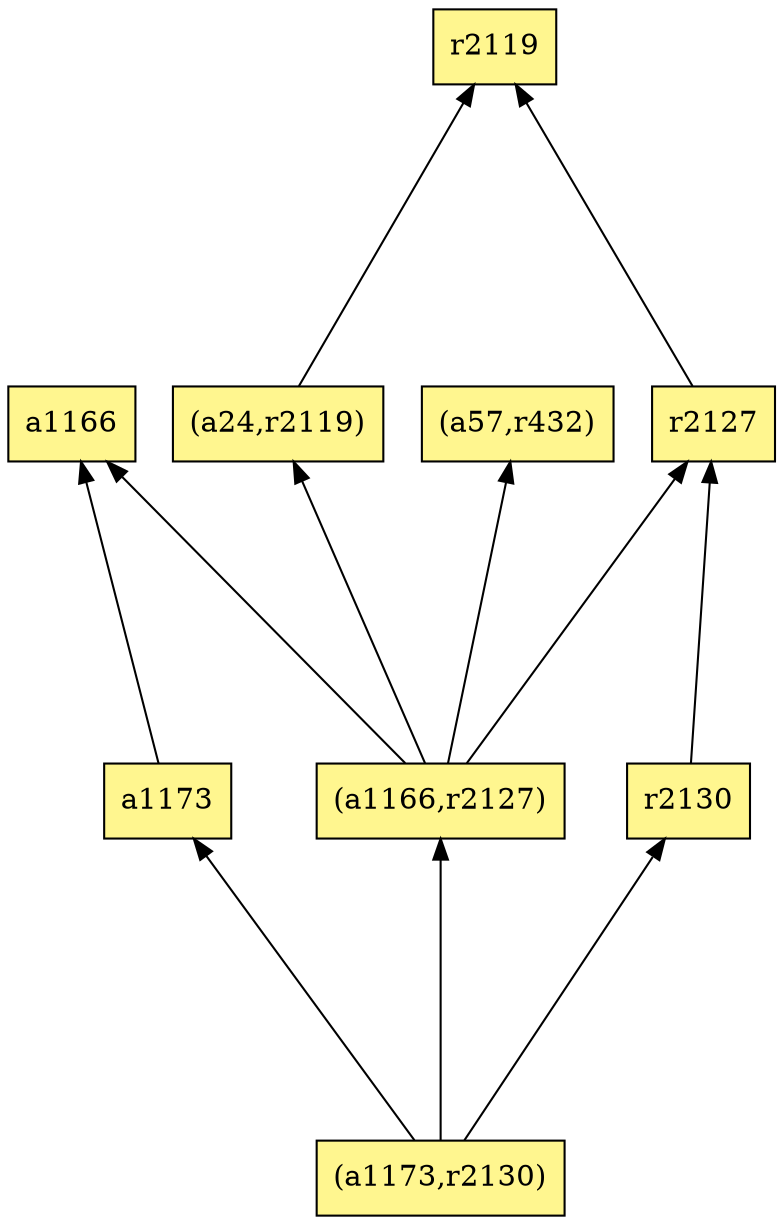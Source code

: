 digraph G {
rankdir=BT;ranksep="2.0";
"a1173" [shape=record,fillcolor=khaki1,style=filled,label="{a1173}"];
"(a24,r2119)" [shape=record,fillcolor=khaki1,style=filled,label="{(a24,r2119)}"];
"(a57,r432)" [shape=record,fillcolor=khaki1,style=filled,label="{(a57,r432)}"];
"r2127" [shape=record,fillcolor=khaki1,style=filled,label="{r2127}"];
"(a1173,r2130)" [shape=record,fillcolor=khaki1,style=filled,label="{(a1173,r2130)}"];
"(a1166,r2127)" [shape=record,fillcolor=khaki1,style=filled,label="{(a1166,r2127)}"];
"a1166" [shape=record,fillcolor=khaki1,style=filled,label="{a1166}"];
"r2119" [shape=record,fillcolor=khaki1,style=filled,label="{r2119}"];
"r2130" [shape=record,fillcolor=khaki1,style=filled,label="{r2130}"];
"a1173" -> "a1166"
"(a24,r2119)" -> "r2119"
"r2127" -> "r2119"
"(a1173,r2130)" -> "a1173"
"(a1173,r2130)" -> "(a1166,r2127)"
"(a1173,r2130)" -> "r2130"
"(a1166,r2127)" -> "(a57,r432)"
"(a1166,r2127)" -> "a1166"
"(a1166,r2127)" -> "(a24,r2119)"
"(a1166,r2127)" -> "r2127"
"r2130" -> "r2127"
}